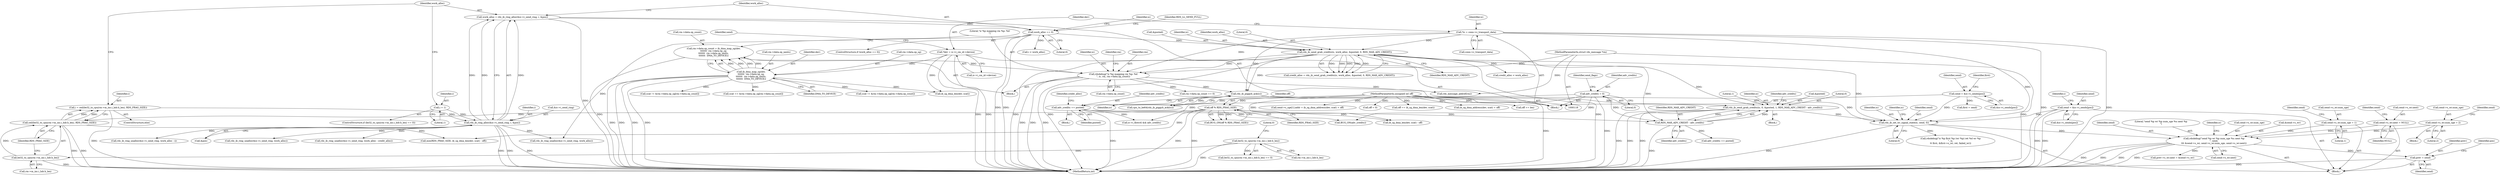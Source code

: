 digraph "0_linux_6094628bfd94323fc1cea05ec2c6affd98c18f7f@API" {
"1000849" [label="(Call,prev = send)"];
"1000792" [label="(Call,rdsdebug(\"send %p wr %p num_sge %u next %p\n\", send,\n\t\t\t &send->s_wr, send->s_wr.num_sge, send->s_wr.next))"];
"1000757" [label="(Call,rds_ib_set_wr_signal_state(ic, send, 0))"];
"1000524" [label="(Call,rds_ib_piggyb_ack(ic))"];
"1000304" [label="(Call,rds_ib_send_grab_credits(ic, work_alloc, &posted, 0, RDS_MAX_ADV_CREDIT))"];
"1000126" [label="(Call,*ic = conn->c_transport_data)"];
"1000280" [label="(Call,work_alloc == 0)"];
"1000269" [label="(Call,work_alloc = rds_ib_ring_alloc(&ic->i_send_ring, i, &pos))"];
"1000271" [label="(Call,rds_ib_ring_alloc(&ic->i_send_ring, i, &pos))"];
"1000253" [label="(Call,i = 1)"];
"1000257" [label="(Call,i = ceil(be32_to_cpu(rm->m_inc.i_hdr.h_len), RDS_FRAG_SIZE))"];
"1000259" [label="(Call,ceil(be32_to_cpu(rm->m_inc.i_hdr.h_len), RDS_FRAG_SIZE))"];
"1000260" [label="(Call,be32_to_cpu(rm->m_inc.i_hdr.h_len))"];
"1000244" [label="(Call,be32_to_cpu(rm->m_inc.i_hdr.h_len))"];
"1000177" [label="(Call,off % RDS_FRAG_SIZE)"];
"1000123" [label="(MethodParameterIn,unsigned int off)"];
"1000383" [label="(Call,rdsdebug(\"ic %p mapping rm %p: %d\n\", ic, rm, rm->data.op_count))"];
"1000120" [label="(MethodParameterIn,struct rds_message *rm)"];
"1000364" [label="(Call,rm->data.op_count = ib_dma_map_sg(dev,\n\t\t\t\t\t\t\t  rm->data.op_sg,\n\t\t\t\t\t\t\t  rm->data.op_nents,\n\t\t\t\t\t\t\t  DMA_TO_DEVICE))"];
"1000370" [label="(Call,ib_dma_map_sg(dev,\n\t\t\t\t\t\t\t  rm->data.op_sg,\n\t\t\t\t\t\t\t  rm->data.op_nents,\n\t\t\t\t\t\t\t  DMA_TO_DEVICE))"];
"1000132" [label="(Call,*dev = ic->i_cm_id->device)"];
"1000538" [label="(Call,rds_ib_send_grab_credits(ic, 0, &posted, 1, RDS_MAX_ADV_CREDIT - adv_credits))"];
"1000544" [label="(Call,RDS_MAX_ADV_CREDIT - adv_credits)"];
"1000311" [label="(Call,adv_credits += posted)"];
"1000156" [label="(Call,adv_credits = 0)"];
"1000863" [label="(Call,send = &ic->i_sends[pos])"];
"1000569" [label="(Call,send = &ic->i_sends[pos])"];
"1000710" [label="(Call,send->s_wr.num_sge = 2)"];
"1000616" [label="(Call,send->s_wr.num_sge = 1)"];
"1000623" [label="(Call,send->s_wr.next = NULL)"];
"1000570" [label="(Identifier,send)"];
"1000315" [label="(Call,credit_alloc < work_alloc)"];
"1000316" [label="(Identifier,credit_alloc)"];
"1001051" [label="(MethodReturn,int)"];
"1000387" [label="(Call,rm->data.op_count)"];
"1000794" [label="(Identifier,send)"];
"1000307" [label="(Call,&posted)"];
"1000543" [label="(Literal,1)"];
"1000793" [label="(Literal,\"send %p wr %p num_sge %u next %p\n\")"];
"1000259" [label="(Call,ceil(be32_to_cpu(rm->m_inc.i_hdr.h_len), RDS_FRAG_SIZE))"];
"1000569" [label="(Call,send = &ic->i_sends[pos])"];
"1000377" [label="(Call,rm->data.op_nents)"];
"1000161" [label="(Identifier,send_flags)"];
"1000877" [label="(Call,scat != &rm->data.op_sg[rm->data.op_count])"];
"1000177" [label="(Call,off % RDS_FRAG_SIZE)"];
"1000276" [label="(Identifier,i)"];
"1000305" [label="(Identifier,ic)"];
"1000281" [label="(Identifier,work_alloc)"];
"1000272" [label="(Call,&ic->i_send_ring)"];
"1000705" [label="(Call,ib_sg_dma_len(dev, scat) - off)"];
"1000363" [label="(Block,)"];
"1000525" [label="(Identifier,ic)"];
"1000386" [label="(Identifier,rm)"];
"1000384" [label="(Literal,\"ic %p mapping rm %p: %d\n\")"];
"1000385" [label="(Identifier,ic)"];
"1000632" [label="(Identifier,send)"];
"1000547" [label="(Call,adv_credits += posted)"];
"1000124" [label="(Block,)"];
"1000157" [label="(Identifier,adv_credits)"];
"1000423" [label="(Call,rds_message_addref(rm))"];
"1000539" [label="(Identifier,ic)"];
"1000865" [label="(Call,&ic->i_sends[pos])"];
"1000571" [label="(Call,&ic->i_sends[pos])"];
"1000371" [label="(Identifier,dev)"];
"1000254" [label="(Identifier,i)"];
"1000624" [label="(Call,send->s_wr.next)"];
"1000810" [label="(Call,ic->i_flowctl && adv_credits)"];
"1000991" [label="(Call,rdsdebug(\"ic %p first %p (wr %p) ret %d wr %p\n\", ic,\n\t\t first, &first->s_wr, ret, failed_wr))"];
"1000548" [label="(Identifier,adv_credits)"];
"1000758" [label="(Identifier,ic)"];
"1000523" [label="(Call,cpu_to_be64(rds_ib_piggyb_ack(ic)))"];
"1000176" [label="(Call,BUG_ON(off % RDS_FRAG_SIZE))"];
"1000253" [label="(Call,i = 1)"];
"1000617" [label="(Call,send->s_wr.num_sge)"];
"1000717" [label="(Call,send->s_sge[1].addr = ib_sg_dma_address(dev, scat) + off)"];
"1000120" [label="(MethodParameterIn,struct rds_message *rm)"];
"1000711" [label="(Call,send->s_wr.num_sge)"];
"1000622" [label="(Literal,1)"];
"1000578" [label="(Identifier,first)"];
"1000939" [label="(Call,rds_ib_ring_unalloc(&ic->i_send_ring, work_alloc - i))"];
"1000299" [label="(Identifier,ic)"];
"1000754" [label="(Call,off = 0)"];
"1000383" [label="(Call,rdsdebug(\"ic %p mapping rm %p: %d\n\", ic, rm, rm->data.op_count))"];
"1000285" [label="(Identifier,RDS_LL_SEND_FULL)"];
"1000900" [label="(Call,scat == &rm->data.op_sg[rm->data.op_count])"];
"1000629" [label="(Identifier,NULL)"];
"1000700" [label="(Block,)"];
"1000382" [label="(Identifier,DMA_TO_DEVICE)"];
"1000597" [label="(Block,)"];
"1000370" [label="(Call,ib_dma_map_sg(dev,\n\t\t\t\t\t\t\t  rm->data.op_sg,\n\t\t\t\t\t\t\t  rm->data.op_nents,\n\t\t\t\t\t\t\t  DMA_TO_DEVICE))"];
"1000255" [label="(Literal,1)"];
"1000863" [label="(Call,send = &ic->i_sends[pos])"];
"1000393" [label="(Call,rm->data.op_count == 0)"];
"1000850" [label="(Identifier,prev)"];
"1000710" [label="(Call,send->s_wr.num_sge = 2)"];
"1000706" [label="(Call,ib_sg_dma_len(dev, scat))"];
"1000128" [label="(Call,conn->c_transport_data)"];
"1000268" [label="(Identifier,RDS_FRAG_SIZE)"];
"1000306" [label="(Identifier,work_alloc)"];
"1001047" [label="(Call,BUG_ON(adv_credits))"];
"1000372" [label="(Call,rm->data.op_sg)"];
"1000872" [label="(Identifier,i)"];
"1000616" [label="(Call,send->s_wr.num_sge = 1)"];
"1000812" [label="(Identifier,ic)"];
"1000280" [label="(Call,work_alloc == 0)"];
"1000721" [label="(Identifier,send)"];
"1000577" [label="(Call,first = send)"];
"1000853" [label="(Identifier,pos)"];
"1000301" [label="(Block,)"];
"1000746" [label="(Call,off == ib_sg_dma_len(dev, scat))"];
"1000277" [label="(Call,&pos)"];
"1000541" [label="(Call,&posted)"];
"1000544" [label="(Call,RDS_MAX_ADV_CREDIT - adv_credits)"];
"1000257" [label="(Call,i = ceil(be32_to_cpu(rm->m_inc.i_hdr.h_len), RDS_FRAG_SIZE))"];
"1000252" [label="(Literal,0)"];
"1000546" [label="(Identifier,adv_credits)"];
"1000244" [label="(Call,be32_to_cpu(rm->m_inc.i_hdr.h_len))"];
"1000243" [label="(Call,be32_to_cpu(rm->m_inc.i_hdr.h_len) == 0)"];
"1000849" [label="(Call,prev = send)"];
"1000864" [label="(Identifier,send)"];
"1000716" [label="(Literal,2)"];
"1000127" [label="(Identifier,ic)"];
"1001011" [label="(Call,rds_ib_ring_unalloc(&ic->i_send_ring, work_alloc))"];
"1000319" [label="(Call,rds_ib_ring_unalloc(&ic->i_send_ring, work_alloc - credit_alloc))"];
"1000703" [label="(Call,min(RDS_FRAG_SIZE, ib_sg_dma_len(dev, scat) - off))"];
"1000623" [label="(Call,send->s_wr.next = NULL)"];
"1000158" [label="(Literal,0)"];
"1000126" [label="(Call,*ic = conn->c_transport_data)"];
"1000279" [label="(ControlStructure,if (work_alloc == 0))"];
"1000683" [label="(Call,i < work_alloc)"];
"1000312" [label="(Identifier,adv_credits)"];
"1000403" [label="(Call,rds_ib_ring_unalloc(&ic->i_send_ring, work_alloc))"];
"1000282" [label="(Literal,0)"];
"1000269" [label="(Call,work_alloc = rds_ib_ring_alloc(&ic->i_send_ring, i, &pos))"];
"1000260" [label="(Call,be32_to_cpu(rm->m_inc.i_hdr.h_len))"];
"1000309" [label="(Literal,0)"];
"1000524" [label="(Call,rds_ib_piggyb_ack(ic))"];
"1000245" [label="(Call,rm->m_inc.i_hdr.h_len)"];
"1000261" [label="(Call,rm->m_inc.i_hdr.h_len)"];
"1000256" [label="(ControlStructure,else)"];
"1000764" [label="(Identifier,ic)"];
"1000365" [label="(Call,rm->data.op_count)"];
"1000302" [label="(Call,credit_alloc = rds_ib_send_grab_credits(ic, work_alloc, &posted, 0, RDS_MAX_ADV_CREDIT))"];
"1000179" [label="(Identifier,RDS_FRAG_SIZE)"];
"1000686" [label="(Call,scat != &rm->data.op_sg[rm->data.op_count])"];
"1000271" [label="(Call,rds_ib_ring_alloc(&ic->i_send_ring, i, &pos))"];
"1000364" [label="(Call,rm->data.op_count = ib_dma_map_sg(dev,\n\t\t\t\t\t\t\t  rm->data.op_sg,\n\t\t\t\t\t\t\t  rm->data.op_nents,\n\t\t\t\t\t\t\t  DMA_TO_DEVICE))"];
"1000804" [label="(Call,send->s_wr.next)"];
"1000311" [label="(Call,adv_credits += posted)"];
"1000538" [label="(Call,rds_ib_send_grab_credits(ic, 0, &posted, 1, RDS_MAX_ADV_CREDIT - adv_credits))"];
"1000270" [label="(Identifier,work_alloc)"];
"1000757" [label="(Call,rds_ib_set_wr_signal_state(ic, send, 0))"];
"1000799" [label="(Call,send->s_wr.num_sge)"];
"1000178" [label="(Identifier,off)"];
"1000537" [label="(Block,)"];
"1000545" [label="(Identifier,RDS_MAX_ADV_CREDIT)"];
"1000792" [label="(Call,rdsdebug(\"send %p wr %p num_sge %u next %p\n\", send,\n\t\t\t &send->s_wr, send->s_wr.num_sge, send->s_wr.next))"];
"1000313" [label="(Identifier,posted)"];
"1000851" [label="(Identifier,send)"];
"1000242" [label="(ControlStructure,if (be32_to_cpu(rm->m_inc.i_hdr.h_len) == 0))"];
"1000725" [label="(Call,ib_sg_dma_address(dev, scat) + off)"];
"1000839" [label="(Call,prev->s_wr.next = &send->s_wr)"];
"1000396" [label="(Identifier,rm)"];
"1000258" [label="(Identifier,i)"];
"1000132" [label="(Call,*dev = ic->i_cm_id->device)"];
"1000760" [label="(Literal,0)"];
"1000540" [label="(Literal,0)"];
"1000141" [label="(Identifier,send)"];
"1000310" [label="(Identifier,RDS_MAX_ADV_CREDIT)"];
"1000156" [label="(Call,adv_credits = 0)"];
"1000304" [label="(Call,rds_ib_send_grab_credits(ic, work_alloc, &posted, 0, RDS_MAX_ADV_CREDIT))"];
"1000123" [label="(MethodParameterIn,unsigned int off)"];
"1000795" [label="(Call,&send->s_wr)"];
"1000759" [label="(Identifier,send)"];
"1000133" [label="(Identifier,dev)"];
"1000742" [label="(Call,off += len)"];
"1000626" [label="(Identifier,send)"];
"1000134" [label="(Call,ic->i_cm_id->device)"];
"1000849" -> "1000597"  [label="AST: "];
"1000849" -> "1000851"  [label="CFG: "];
"1000850" -> "1000849"  [label="AST: "];
"1000851" -> "1000849"  [label="AST: "];
"1000853" -> "1000849"  [label="CFG: "];
"1000849" -> "1001051"  [label="DDG: "];
"1000792" -> "1000849"  [label="DDG: "];
"1000792" -> "1000597"  [label="AST: "];
"1000792" -> "1000804"  [label="CFG: "];
"1000793" -> "1000792"  [label="AST: "];
"1000794" -> "1000792"  [label="AST: "];
"1000795" -> "1000792"  [label="AST: "];
"1000799" -> "1000792"  [label="AST: "];
"1000804" -> "1000792"  [label="AST: "];
"1000812" -> "1000792"  [label="CFG: "];
"1000792" -> "1001051"  [label="DDG: "];
"1000792" -> "1001051"  [label="DDG: "];
"1000792" -> "1001051"  [label="DDG: "];
"1000792" -> "1001051"  [label="DDG: "];
"1000757" -> "1000792"  [label="DDG: "];
"1000710" -> "1000792"  [label="DDG: "];
"1000616" -> "1000792"  [label="DDG: "];
"1000623" -> "1000792"  [label="DDG: "];
"1000792" -> "1000839"  [label="DDG: "];
"1000757" -> "1000597"  [label="AST: "];
"1000757" -> "1000760"  [label="CFG: "];
"1000758" -> "1000757"  [label="AST: "];
"1000759" -> "1000757"  [label="AST: "];
"1000760" -> "1000757"  [label="AST: "];
"1000764" -> "1000757"  [label="CFG: "];
"1000757" -> "1001051"  [label="DDG: "];
"1000524" -> "1000757"  [label="DDG: "];
"1000304" -> "1000757"  [label="DDG: "];
"1000126" -> "1000757"  [label="DDG: "];
"1000538" -> "1000757"  [label="DDG: "];
"1000863" -> "1000757"  [label="DDG: "];
"1000569" -> "1000757"  [label="DDG: "];
"1000757" -> "1000991"  [label="DDG: "];
"1000524" -> "1000523"  [label="AST: "];
"1000524" -> "1000525"  [label="CFG: "];
"1000525" -> "1000524"  [label="AST: "];
"1000523" -> "1000524"  [label="CFG: "];
"1000524" -> "1000523"  [label="DDG: "];
"1000304" -> "1000524"  [label="DDG: "];
"1000126" -> "1000524"  [label="DDG: "];
"1000383" -> "1000524"  [label="DDG: "];
"1000524" -> "1000538"  [label="DDG: "];
"1000304" -> "1000302"  [label="AST: "];
"1000304" -> "1000310"  [label="CFG: "];
"1000305" -> "1000304"  [label="AST: "];
"1000306" -> "1000304"  [label="AST: "];
"1000307" -> "1000304"  [label="AST: "];
"1000309" -> "1000304"  [label="AST: "];
"1000310" -> "1000304"  [label="AST: "];
"1000302" -> "1000304"  [label="CFG: "];
"1000304" -> "1001051"  [label="DDG: "];
"1000304" -> "1001051"  [label="DDG: "];
"1000304" -> "1001051"  [label="DDG: "];
"1000304" -> "1000302"  [label="DDG: "];
"1000304" -> "1000302"  [label="DDG: "];
"1000304" -> "1000302"  [label="DDG: "];
"1000304" -> "1000302"  [label="DDG: "];
"1000304" -> "1000302"  [label="DDG: "];
"1000126" -> "1000304"  [label="DDG: "];
"1000280" -> "1000304"  [label="DDG: "];
"1000304" -> "1000315"  [label="DDG: "];
"1000304" -> "1000383"  [label="DDG: "];
"1000304" -> "1000538"  [label="DDG: "];
"1000304" -> "1000544"  [label="DDG: "];
"1000126" -> "1000124"  [label="AST: "];
"1000126" -> "1000128"  [label="CFG: "];
"1000127" -> "1000126"  [label="AST: "];
"1000128" -> "1000126"  [label="AST: "];
"1000133" -> "1000126"  [label="CFG: "];
"1000126" -> "1001051"  [label="DDG: "];
"1000126" -> "1001051"  [label="DDG: "];
"1000126" -> "1000383"  [label="DDG: "];
"1000280" -> "1000279"  [label="AST: "];
"1000280" -> "1000282"  [label="CFG: "];
"1000281" -> "1000280"  [label="AST: "];
"1000282" -> "1000280"  [label="AST: "];
"1000285" -> "1000280"  [label="CFG: "];
"1000299" -> "1000280"  [label="CFG: "];
"1000280" -> "1001051"  [label="DDG: "];
"1000280" -> "1001051"  [label="DDG: "];
"1000269" -> "1000280"  [label="DDG: "];
"1000280" -> "1000403"  [label="DDG: "];
"1000280" -> "1000683"  [label="DDG: "];
"1000269" -> "1000124"  [label="AST: "];
"1000269" -> "1000271"  [label="CFG: "];
"1000270" -> "1000269"  [label="AST: "];
"1000271" -> "1000269"  [label="AST: "];
"1000281" -> "1000269"  [label="CFG: "];
"1000269" -> "1001051"  [label="DDG: "];
"1000271" -> "1000269"  [label="DDG: "];
"1000271" -> "1000269"  [label="DDG: "];
"1000271" -> "1000269"  [label="DDG: "];
"1000271" -> "1000277"  [label="CFG: "];
"1000272" -> "1000271"  [label="AST: "];
"1000276" -> "1000271"  [label="AST: "];
"1000277" -> "1000271"  [label="AST: "];
"1000271" -> "1001051"  [label="DDG: "];
"1000271" -> "1001051"  [label="DDG: "];
"1000271" -> "1001051"  [label="DDG: "];
"1000253" -> "1000271"  [label="DDG: "];
"1000257" -> "1000271"  [label="DDG: "];
"1000271" -> "1000319"  [label="DDG: "];
"1000271" -> "1000403"  [label="DDG: "];
"1000271" -> "1000939"  [label="DDG: "];
"1000271" -> "1001011"  [label="DDG: "];
"1000253" -> "1000242"  [label="AST: "];
"1000253" -> "1000255"  [label="CFG: "];
"1000254" -> "1000253"  [label="AST: "];
"1000255" -> "1000253"  [label="AST: "];
"1000270" -> "1000253"  [label="CFG: "];
"1000257" -> "1000256"  [label="AST: "];
"1000257" -> "1000259"  [label="CFG: "];
"1000258" -> "1000257"  [label="AST: "];
"1000259" -> "1000257"  [label="AST: "];
"1000270" -> "1000257"  [label="CFG: "];
"1000257" -> "1001051"  [label="DDG: "];
"1000259" -> "1000257"  [label="DDG: "];
"1000259" -> "1000257"  [label="DDG: "];
"1000259" -> "1000268"  [label="CFG: "];
"1000260" -> "1000259"  [label="AST: "];
"1000268" -> "1000259"  [label="AST: "];
"1000259" -> "1001051"  [label="DDG: "];
"1000259" -> "1001051"  [label="DDG: "];
"1000260" -> "1000259"  [label="DDG: "];
"1000177" -> "1000259"  [label="DDG: "];
"1000259" -> "1000703"  [label="DDG: "];
"1000260" -> "1000261"  [label="CFG: "];
"1000261" -> "1000260"  [label="AST: "];
"1000268" -> "1000260"  [label="CFG: "];
"1000260" -> "1001051"  [label="DDG: "];
"1000244" -> "1000260"  [label="DDG: "];
"1000244" -> "1000243"  [label="AST: "];
"1000244" -> "1000245"  [label="CFG: "];
"1000245" -> "1000244"  [label="AST: "];
"1000252" -> "1000244"  [label="CFG: "];
"1000244" -> "1001051"  [label="DDG: "];
"1000244" -> "1000243"  [label="DDG: "];
"1000177" -> "1000176"  [label="AST: "];
"1000177" -> "1000179"  [label="CFG: "];
"1000178" -> "1000177"  [label="AST: "];
"1000179" -> "1000177"  [label="AST: "];
"1000176" -> "1000177"  [label="CFG: "];
"1000177" -> "1001051"  [label="DDG: "];
"1000177" -> "1001051"  [label="DDG: "];
"1000177" -> "1000176"  [label="DDG: "];
"1000177" -> "1000176"  [label="DDG: "];
"1000123" -> "1000177"  [label="DDG: "];
"1000177" -> "1000703"  [label="DDG: "];
"1000177" -> "1000705"  [label="DDG: "];
"1000123" -> "1000118"  [label="AST: "];
"1000123" -> "1001051"  [label="DDG: "];
"1000123" -> "1000705"  [label="DDG: "];
"1000123" -> "1000717"  [label="DDG: "];
"1000123" -> "1000725"  [label="DDG: "];
"1000123" -> "1000742"  [label="DDG: "];
"1000123" -> "1000746"  [label="DDG: "];
"1000123" -> "1000754"  [label="DDG: "];
"1000383" -> "1000363"  [label="AST: "];
"1000383" -> "1000387"  [label="CFG: "];
"1000384" -> "1000383"  [label="AST: "];
"1000385" -> "1000383"  [label="AST: "];
"1000386" -> "1000383"  [label="AST: "];
"1000387" -> "1000383"  [label="AST: "];
"1000396" -> "1000383"  [label="CFG: "];
"1000383" -> "1001051"  [label="DDG: "];
"1000383" -> "1001051"  [label="DDG: "];
"1000383" -> "1001051"  [label="DDG: "];
"1000120" -> "1000383"  [label="DDG: "];
"1000364" -> "1000383"  [label="DDG: "];
"1000383" -> "1000393"  [label="DDG: "];
"1000383" -> "1000423"  [label="DDG: "];
"1000120" -> "1000118"  [label="AST: "];
"1000120" -> "1001051"  [label="DDG: "];
"1000120" -> "1000423"  [label="DDG: "];
"1000364" -> "1000363"  [label="AST: "];
"1000364" -> "1000370"  [label="CFG: "];
"1000365" -> "1000364"  [label="AST: "];
"1000370" -> "1000364"  [label="AST: "];
"1000384" -> "1000364"  [label="CFG: "];
"1000364" -> "1001051"  [label="DDG: "];
"1000370" -> "1000364"  [label="DDG: "];
"1000370" -> "1000364"  [label="DDG: "];
"1000370" -> "1000364"  [label="DDG: "];
"1000370" -> "1000364"  [label="DDG: "];
"1000370" -> "1000382"  [label="CFG: "];
"1000371" -> "1000370"  [label="AST: "];
"1000372" -> "1000370"  [label="AST: "];
"1000377" -> "1000370"  [label="AST: "];
"1000382" -> "1000370"  [label="AST: "];
"1000370" -> "1001051"  [label="DDG: "];
"1000370" -> "1001051"  [label="DDG: "];
"1000370" -> "1001051"  [label="DDG: "];
"1000370" -> "1001051"  [label="DDG: "];
"1000132" -> "1000370"  [label="DDG: "];
"1000370" -> "1000686"  [label="DDG: "];
"1000370" -> "1000706"  [label="DDG: "];
"1000370" -> "1000877"  [label="DDG: "];
"1000370" -> "1000900"  [label="DDG: "];
"1000132" -> "1000124"  [label="AST: "];
"1000132" -> "1000134"  [label="CFG: "];
"1000133" -> "1000132"  [label="AST: "];
"1000134" -> "1000132"  [label="AST: "];
"1000141" -> "1000132"  [label="CFG: "];
"1000132" -> "1001051"  [label="DDG: "];
"1000132" -> "1001051"  [label="DDG: "];
"1000132" -> "1000706"  [label="DDG: "];
"1000538" -> "1000537"  [label="AST: "];
"1000538" -> "1000544"  [label="CFG: "];
"1000539" -> "1000538"  [label="AST: "];
"1000540" -> "1000538"  [label="AST: "];
"1000541" -> "1000538"  [label="AST: "];
"1000543" -> "1000538"  [label="AST: "];
"1000544" -> "1000538"  [label="AST: "];
"1000548" -> "1000538"  [label="CFG: "];
"1000538" -> "1001051"  [label="DDG: "];
"1000538" -> "1001051"  [label="DDG: "];
"1000538" -> "1001051"  [label="DDG: "];
"1000544" -> "1000538"  [label="DDG: "];
"1000544" -> "1000538"  [label="DDG: "];
"1000544" -> "1000546"  [label="CFG: "];
"1000545" -> "1000544"  [label="AST: "];
"1000546" -> "1000544"  [label="AST: "];
"1000544" -> "1001051"  [label="DDG: "];
"1000311" -> "1000544"  [label="DDG: "];
"1000156" -> "1000544"  [label="DDG: "];
"1000544" -> "1000547"  [label="DDG: "];
"1000311" -> "1000301"  [label="AST: "];
"1000311" -> "1000313"  [label="CFG: "];
"1000312" -> "1000311"  [label="AST: "];
"1000313" -> "1000311"  [label="AST: "];
"1000316" -> "1000311"  [label="CFG: "];
"1000311" -> "1001051"  [label="DDG: "];
"1000156" -> "1000311"  [label="DDG: "];
"1000311" -> "1000810"  [label="DDG: "];
"1000311" -> "1001047"  [label="DDG: "];
"1000156" -> "1000124"  [label="AST: "];
"1000156" -> "1000158"  [label="CFG: "];
"1000157" -> "1000156"  [label="AST: "];
"1000158" -> "1000156"  [label="AST: "];
"1000161" -> "1000156"  [label="CFG: "];
"1000156" -> "1001051"  [label="DDG: "];
"1000156" -> "1000810"  [label="DDG: "];
"1000156" -> "1001047"  [label="DDG: "];
"1000863" -> "1000597"  [label="AST: "];
"1000863" -> "1000865"  [label="CFG: "];
"1000864" -> "1000863"  [label="AST: "];
"1000865" -> "1000863"  [label="AST: "];
"1000872" -> "1000863"  [label="CFG: "];
"1000863" -> "1001051"  [label="DDG: "];
"1000863" -> "1001051"  [label="DDG: "];
"1000569" -> "1000124"  [label="AST: "];
"1000569" -> "1000571"  [label="CFG: "];
"1000570" -> "1000569"  [label="AST: "];
"1000571" -> "1000569"  [label="AST: "];
"1000578" -> "1000569"  [label="CFG: "];
"1000569" -> "1000577"  [label="DDG: "];
"1000710" -> "1000700"  [label="AST: "];
"1000710" -> "1000716"  [label="CFG: "];
"1000711" -> "1000710"  [label="AST: "];
"1000716" -> "1000710"  [label="AST: "];
"1000721" -> "1000710"  [label="CFG: "];
"1000616" -> "1000597"  [label="AST: "];
"1000616" -> "1000622"  [label="CFG: "];
"1000617" -> "1000616"  [label="AST: "];
"1000622" -> "1000616"  [label="AST: "];
"1000626" -> "1000616"  [label="CFG: "];
"1000623" -> "1000597"  [label="AST: "];
"1000623" -> "1000629"  [label="CFG: "];
"1000624" -> "1000623"  [label="AST: "];
"1000629" -> "1000623"  [label="AST: "];
"1000632" -> "1000623"  [label="CFG: "];
}
